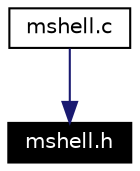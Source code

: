 digraph inheritance
{
  Node71 [shape="box",label="mshell.h",fontsize=10,height=0.2,width=0.4,fontname="Helvetica",color="black",style="filled" fontcolor="white"];
  Node72 -> Node71 [color="midnightblue",fontsize=10,style="solid",fontname="Helvetica"];
  Node72 [shape="box",label="mshell.c",fontsize=10,height=0.2,width=0.4,fontname="Helvetica",color="black",URL="$mshell_8c.html"];
}

